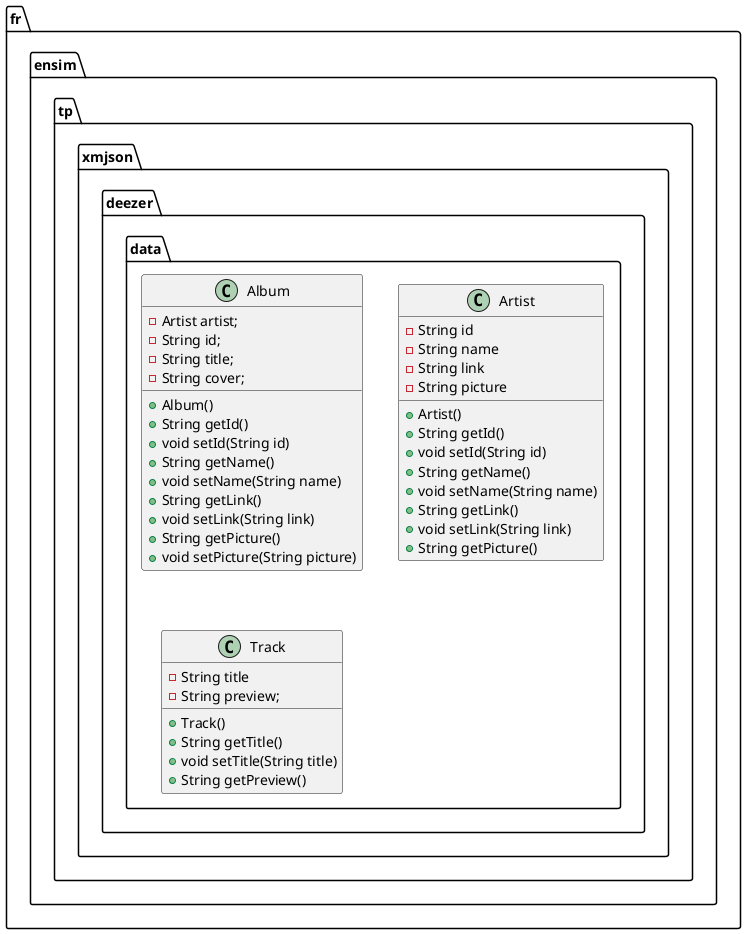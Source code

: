 @startuml
package fr.ensim.tp.xmjson.deezer.data  {

class "Album" {
  -Artist artist;
  -String id;
  -String title;
  -String cover;
  +Album()
  +String getId()
  +void setId(String id)
  +String getName()
  +void setName(String name)
  +String getLink()
  +void setLink(String link)
  +String getPicture()
  +void setPicture(String picture)
}
class "Artist" {
  -String id
  -String name
  -String link
  -String picture
  +Artist()
  +String getId()
  +void setId(String id)
  +String getName()
  +void setName(String name)
  +String getLink()
  +void setLink(String link)
  +String getPicture()
}
class "Track" {
  -String title
  -String preview;
  +Track()
  +String getTitle()
  +void setTitle(String title)
  +String getPreview()
}
}
@enduml
